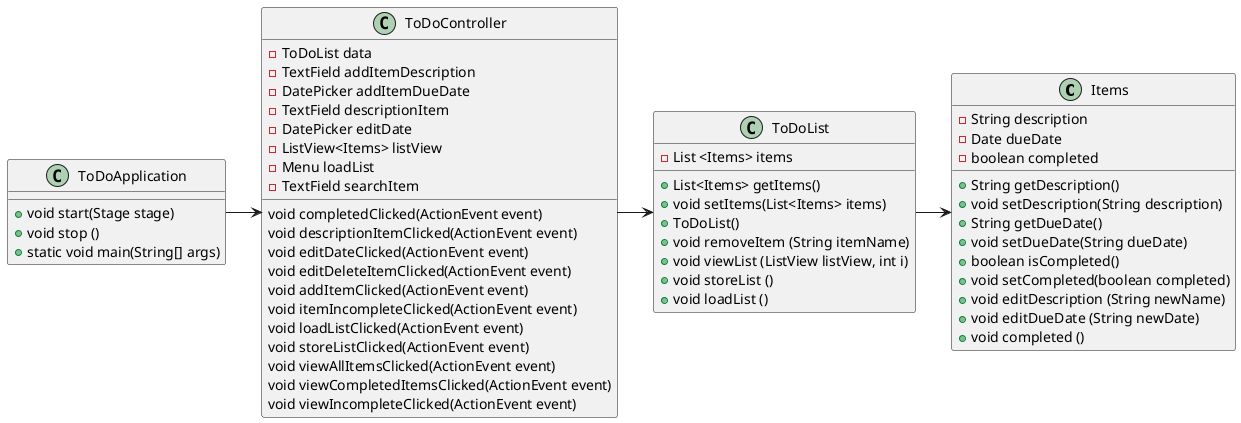 @startuml
class Items {
- String description
- Date dueDate
- boolean completed
+ String getDescription()
+ void setDescription(String description)
+ String getDueDate()
+ void setDueDate(String dueDate)
+ boolean isCompleted()
+ void setCompleted(boolean completed)
+ void editDescription (String newName)
+ void editDueDate (String newDate)
+ void completed ()
}
class ToDoController {
- ToDoList data
- TextField addItemDescription
- DatePicker addItemDueDate
- TextField descriptionItem
- DatePicker editDate
- ListView<Items> listView
- Menu loadList
- TextField searchItem
void completedClicked(ActionEvent event)
void descriptionItemClicked(ActionEvent event)
void editDateClicked(ActionEvent event)
void editDeleteItemClicked(ActionEvent event)
void addItemClicked(ActionEvent event)
void itemIncompleteClicked(ActionEvent event)
void loadListClicked(ActionEvent event)
void storeListClicked(ActionEvent event)
void viewAllItemsClicked(ActionEvent event)
void viewCompletedItemsClicked(ActionEvent event)
void viewIncompleteClicked(ActionEvent event)
}

class ToDoList {
- List <Items> items
+ List<Items> getItems()
+ void setItems(List<Items> items)
+ ToDoList()
+ void removeItem (String itemName)
+ void viewList (ListView listView, int i)
+ void storeList ()
+ void loadList ()
}

class ToDoApplication{
+ void start(Stage stage)
+ void stop ()
+ static void main(String[] args)
}

ToDoApplication -> ToDoController
ToDoController->ToDoList
ToDoList -> Items

@enduml